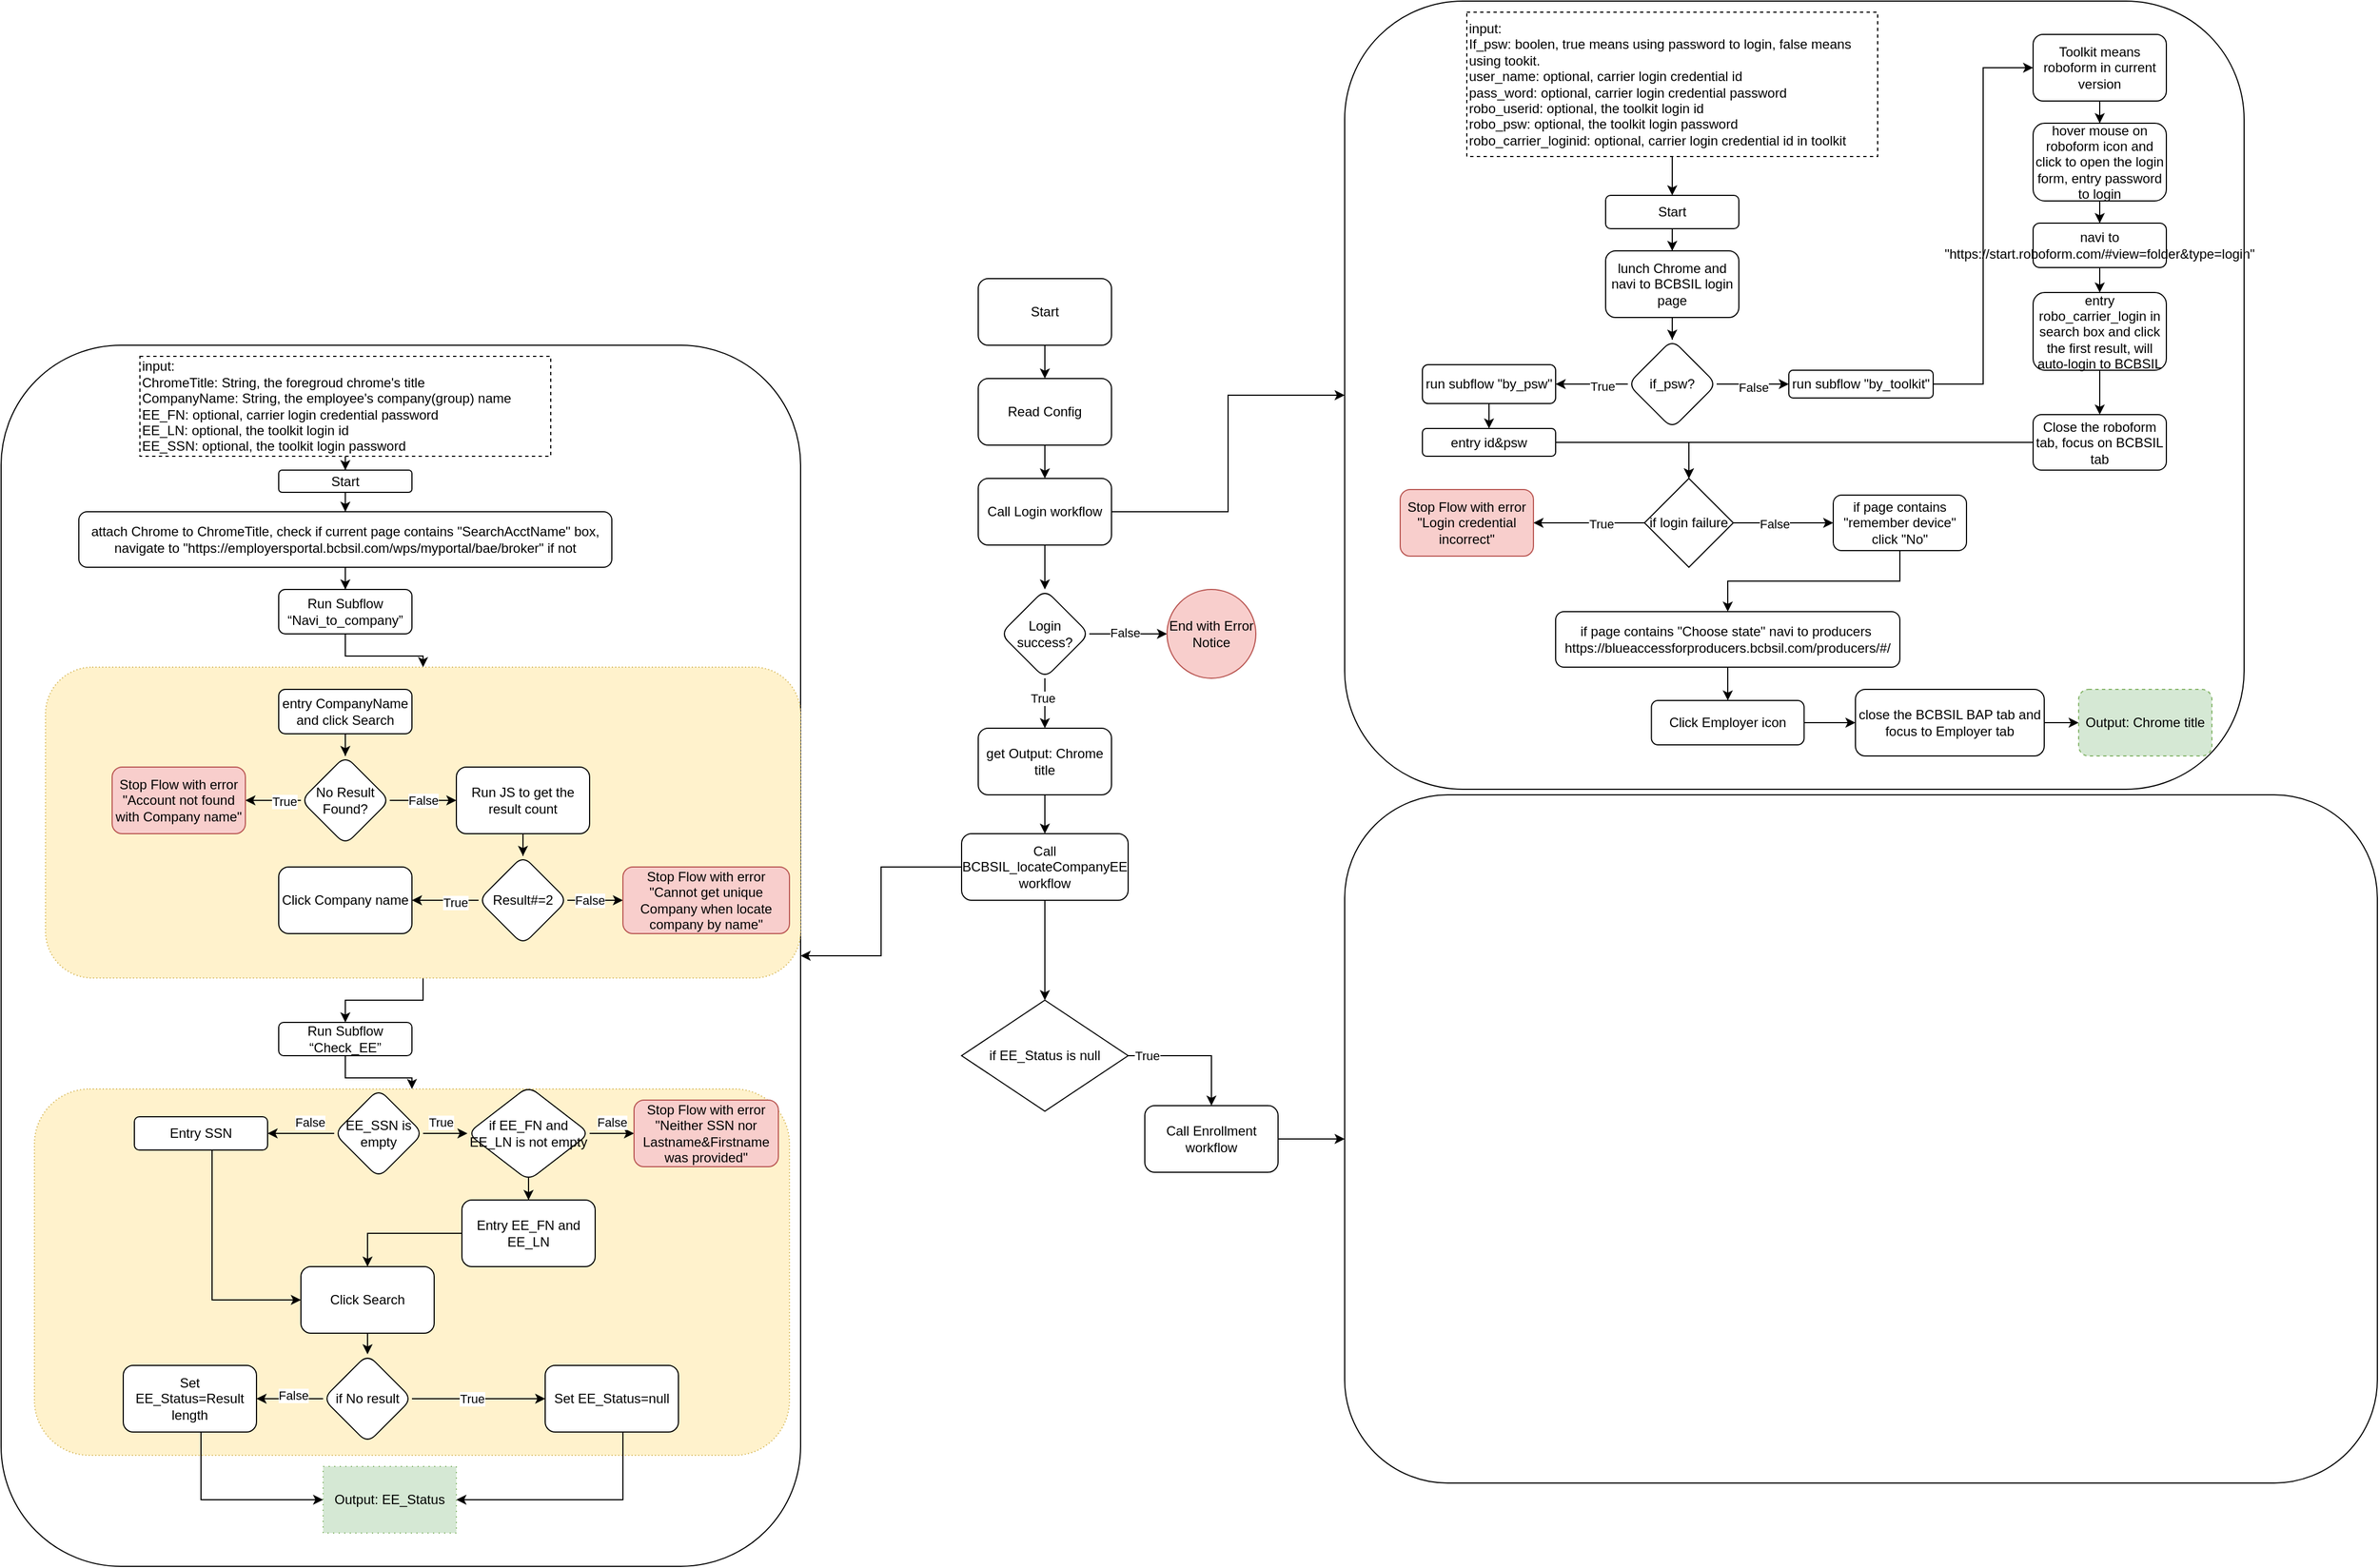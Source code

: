 <mxfile version="24.0.7" type="github">
  <diagram id="C5RBs43oDa-KdzZeNtuy" name="Page-1">
    <mxGraphModel dx="2620" dy="2152" grid="1" gridSize="10" guides="1" tooltips="1" connect="1" arrows="1" fold="1" page="1" pageScale="1" pageWidth="827" pageHeight="1169" math="0" shadow="0">
      <root>
        <mxCell id="WIyWlLk6GJQsqaUBKTNV-0" />
        <mxCell id="WIyWlLk6GJQsqaUBKTNV-1" parent="WIyWlLk6GJQsqaUBKTNV-0" />
        <mxCell id="8wKtFjNhrw_xLDvILcBQ-73" value="" style="whiteSpace=wrap;html=1;rounded=1;" vertex="1" parent="WIyWlLk6GJQsqaUBKTNV-1">
          <mxGeometry x="-690" y="180" width="720" height="1100" as="geometry" />
        </mxCell>
        <mxCell id="8wKtFjNhrw_xLDvILcBQ-110" style="edgeStyle=orthogonalEdgeStyle;rounded=0;orthogonalLoop=1;jettySize=auto;html=1;entryX=0.5;entryY=0;entryDx=0;entryDy=0;" edge="1" parent="WIyWlLk6GJQsqaUBKTNV-1" source="8wKtFjNhrw_xLDvILcBQ-106" target="8wKtFjNhrw_xLDvILcBQ-109">
          <mxGeometry relative="1" as="geometry" />
        </mxCell>
        <mxCell id="8wKtFjNhrw_xLDvILcBQ-106" value="&lt;p style=&quot;line-height: 100%;&quot;&gt;&lt;br&gt;&lt;/p&gt;" style="rounded=1;whiteSpace=wrap;html=1;dashed=1;dashPattern=1 2;fillColor=#fff2cc;strokeColor=#d6b656;align=left;" vertex="1" parent="WIyWlLk6GJQsqaUBKTNV-1">
          <mxGeometry x="-650" y="470" width="680" height="280" as="geometry" />
        </mxCell>
        <mxCell id="8wKtFjNhrw_xLDvILcBQ-13" value="" style="rounded=1;" vertex="1" parent="WIyWlLk6GJQsqaUBKTNV-1">
          <mxGeometry x="520" y="-130" width="810" height="710" as="geometry" />
        </mxCell>
        <mxCell id="8wKtFjNhrw_xLDvILcBQ-2" value="" style="edgeStyle=orthogonalEdgeStyle;rounded=0;orthogonalLoop=1;jettySize=auto;html=1;" edge="1" parent="WIyWlLk6GJQsqaUBKTNV-1" source="8wKtFjNhrw_xLDvILcBQ-0" target="8wKtFjNhrw_xLDvILcBQ-1">
          <mxGeometry relative="1" as="geometry" />
        </mxCell>
        <mxCell id="8wKtFjNhrw_xLDvILcBQ-0" value="Start" style="rounded=1;whiteSpace=wrap;html=1;" vertex="1" parent="WIyWlLk6GJQsqaUBKTNV-1">
          <mxGeometry x="190" y="120" width="120" height="60" as="geometry" />
        </mxCell>
        <mxCell id="8wKtFjNhrw_xLDvILcBQ-4" value="" style="edgeStyle=orthogonalEdgeStyle;rounded=0;orthogonalLoop=1;jettySize=auto;html=1;" edge="1" parent="WIyWlLk6GJQsqaUBKTNV-1" source="8wKtFjNhrw_xLDvILcBQ-1" target="8wKtFjNhrw_xLDvILcBQ-3">
          <mxGeometry relative="1" as="geometry" />
        </mxCell>
        <mxCell id="8wKtFjNhrw_xLDvILcBQ-1" value="Read Config" style="whiteSpace=wrap;html=1;rounded=1;" vertex="1" parent="WIyWlLk6GJQsqaUBKTNV-1">
          <mxGeometry x="190" y="210" width="120" height="60" as="geometry" />
        </mxCell>
        <mxCell id="8wKtFjNhrw_xLDvILcBQ-6" value="" style="edgeStyle=orthogonalEdgeStyle;rounded=0;orthogonalLoop=1;jettySize=auto;html=1;" edge="1" parent="WIyWlLk6GJQsqaUBKTNV-1" source="8wKtFjNhrw_xLDvILcBQ-3" target="8wKtFjNhrw_xLDvILcBQ-5">
          <mxGeometry relative="1" as="geometry" />
        </mxCell>
        <mxCell id="8wKtFjNhrw_xLDvILcBQ-14" value="" style="edgeStyle=orthogonalEdgeStyle;rounded=0;orthogonalLoop=1;jettySize=auto;html=1;" edge="1" parent="WIyWlLk6GJQsqaUBKTNV-1" source="8wKtFjNhrw_xLDvILcBQ-3" target="8wKtFjNhrw_xLDvILcBQ-13">
          <mxGeometry relative="1" as="geometry" />
        </mxCell>
        <mxCell id="8wKtFjNhrw_xLDvILcBQ-3" value="Call Login workflow" style="whiteSpace=wrap;html=1;rounded=1;" vertex="1" parent="WIyWlLk6GJQsqaUBKTNV-1">
          <mxGeometry x="190" y="300" width="120" height="60" as="geometry" />
        </mxCell>
        <mxCell id="8wKtFjNhrw_xLDvILcBQ-8" value="" style="edgeStyle=orthogonalEdgeStyle;rounded=0;orthogonalLoop=1;jettySize=auto;html=1;" edge="1" parent="WIyWlLk6GJQsqaUBKTNV-1" source="8wKtFjNhrw_xLDvILcBQ-5" target="8wKtFjNhrw_xLDvILcBQ-7">
          <mxGeometry relative="1" as="geometry" />
        </mxCell>
        <mxCell id="8wKtFjNhrw_xLDvILcBQ-9" value="False" style="edgeLabel;html=1;align=center;verticalAlign=middle;resizable=0;points=[];" vertex="1" connectable="0" parent="8wKtFjNhrw_xLDvILcBQ-8">
          <mxGeometry x="-0.1" y="1" relative="1" as="geometry">
            <mxPoint as="offset" />
          </mxGeometry>
        </mxCell>
        <mxCell id="8wKtFjNhrw_xLDvILcBQ-11" value="" style="edgeStyle=orthogonalEdgeStyle;rounded=0;orthogonalLoop=1;jettySize=auto;html=1;" edge="1" parent="WIyWlLk6GJQsqaUBKTNV-1" source="8wKtFjNhrw_xLDvILcBQ-5" target="8wKtFjNhrw_xLDvILcBQ-153">
          <mxGeometry relative="1" as="geometry">
            <mxPoint x="270" y="580" as="targetPoint" />
          </mxGeometry>
        </mxCell>
        <mxCell id="8wKtFjNhrw_xLDvILcBQ-12" value="True" style="edgeLabel;html=1;align=center;verticalAlign=middle;resizable=0;points=[];" vertex="1" connectable="0" parent="8wKtFjNhrw_xLDvILcBQ-11">
          <mxGeometry x="-0.2" y="-2" relative="1" as="geometry">
            <mxPoint as="offset" />
          </mxGeometry>
        </mxCell>
        <mxCell id="8wKtFjNhrw_xLDvILcBQ-5" value="Login success?" style="rhombus;whiteSpace=wrap;html=1;rounded=1;" vertex="1" parent="WIyWlLk6GJQsqaUBKTNV-1">
          <mxGeometry x="210" y="400" width="80" height="80" as="geometry" />
        </mxCell>
        <mxCell id="8wKtFjNhrw_xLDvILcBQ-7" value="End with Error Notice" style="ellipse;whiteSpace=wrap;html=1;rounded=1;fillColor=#f8cecc;strokeColor=#b85450;" vertex="1" parent="WIyWlLk6GJQsqaUBKTNV-1">
          <mxGeometry x="360" y="400" width="80" height="80" as="geometry" />
        </mxCell>
        <mxCell id="8wKtFjNhrw_xLDvILcBQ-74" value="" style="edgeStyle=orthogonalEdgeStyle;rounded=0;orthogonalLoop=1;jettySize=auto;html=1;" edge="1" parent="WIyWlLk6GJQsqaUBKTNV-1" source="8wKtFjNhrw_xLDvILcBQ-10" target="8wKtFjNhrw_xLDvILcBQ-73">
          <mxGeometry relative="1" as="geometry" />
        </mxCell>
        <mxCell id="8wKtFjNhrw_xLDvILcBQ-76" value="" style="edgeStyle=orthogonalEdgeStyle;rounded=0;orthogonalLoop=1;jettySize=auto;html=1;" edge="1" parent="WIyWlLk6GJQsqaUBKTNV-1" source="8wKtFjNhrw_xLDvILcBQ-10" target="8wKtFjNhrw_xLDvILcBQ-155">
          <mxGeometry relative="1" as="geometry">
            <mxPoint x="250" y="810" as="targetPoint" />
          </mxGeometry>
        </mxCell>
        <mxCell id="8wKtFjNhrw_xLDvILcBQ-10" value="Call BCBSIL_locateCompanyEE&lt;div&gt;workflow&lt;/div&gt;" style="whiteSpace=wrap;html=1;rounded=1;" vertex="1" parent="WIyWlLk6GJQsqaUBKTNV-1">
          <mxGeometry x="175" y="620" width="150" height="60" as="geometry" />
        </mxCell>
        <mxCell id="8wKtFjNhrw_xLDvILcBQ-25" style="edgeStyle=orthogonalEdgeStyle;rounded=0;orthogonalLoop=1;jettySize=auto;html=1;" edge="1" parent="WIyWlLk6GJQsqaUBKTNV-1" source="8wKtFjNhrw_xLDvILcBQ-16" target="8wKtFjNhrw_xLDvILcBQ-21">
          <mxGeometry relative="1" as="geometry" />
        </mxCell>
        <mxCell id="8wKtFjNhrw_xLDvILcBQ-16" value="input:&amp;nbsp;&lt;div&gt;If_psw: boolen, true means using password to login, false means using tookit.&lt;/div&gt;&lt;div&gt;user_name: optional, carrier login credential id&lt;/div&gt;&lt;div&gt;pass_word:&amp;nbsp;&lt;span style=&quot;background-color: initial;&quot;&gt;optional, carrier login credential password&lt;/span&gt;&lt;/div&gt;&lt;div&gt;&lt;span style=&quot;background-color: initial;&quot;&gt;robo_userid:&amp;nbsp;&lt;/span&gt;&lt;span style=&quot;background-color: initial;&quot;&gt;optional, the toolkit login id&lt;/span&gt;&lt;/div&gt;&lt;div&gt;&lt;span style=&quot;background-color: initial;&quot;&gt;robo_psw:&amp;nbsp;&lt;/span&gt;&lt;span style=&quot;background-color: initial;&quot;&gt;optional,&amp;nbsp;&lt;/span&gt;&lt;span style=&quot;background-color: initial;&quot;&gt;the toolkit login&amp;nbsp;&lt;/span&gt;&lt;span style=&quot;background-color: initial;&quot;&gt;password&lt;/span&gt;&lt;/div&gt;&lt;div&gt;robo_carrier_loginid:&amp;nbsp;&lt;span style=&quot;background-color: initial;&quot;&gt;optional, carrier login credential id in toolkit&lt;/span&gt;&lt;/div&gt;" style="rounded=0;whiteSpace=wrap;html=1;align=left;dashed=1;" vertex="1" parent="WIyWlLk6GJQsqaUBKTNV-1">
          <mxGeometry x="630" y="-120" width="370" height="130" as="geometry" />
        </mxCell>
        <mxCell id="8wKtFjNhrw_xLDvILcBQ-24" value="" style="edgeStyle=orthogonalEdgeStyle;rounded=0;orthogonalLoop=1;jettySize=auto;html=1;" edge="1" parent="WIyWlLk6GJQsqaUBKTNV-1" source="8wKtFjNhrw_xLDvILcBQ-21" target="8wKtFjNhrw_xLDvILcBQ-23">
          <mxGeometry relative="1" as="geometry" />
        </mxCell>
        <mxCell id="8wKtFjNhrw_xLDvILcBQ-21" value="Start" style="rounded=1;whiteSpace=wrap;html=1;" vertex="1" parent="WIyWlLk6GJQsqaUBKTNV-1">
          <mxGeometry x="755" y="45" width="120" height="30" as="geometry" />
        </mxCell>
        <mxCell id="8wKtFjNhrw_xLDvILcBQ-29" value="" style="edgeStyle=orthogonalEdgeStyle;rounded=0;orthogonalLoop=1;jettySize=auto;html=1;" edge="1" parent="WIyWlLk6GJQsqaUBKTNV-1" source="8wKtFjNhrw_xLDvILcBQ-23" target="8wKtFjNhrw_xLDvILcBQ-28">
          <mxGeometry relative="1" as="geometry" />
        </mxCell>
        <mxCell id="8wKtFjNhrw_xLDvILcBQ-23" value="lunch Chrome and navi to BCBSIL login page" style="whiteSpace=wrap;html=1;rounded=1;" vertex="1" parent="WIyWlLk6GJQsqaUBKTNV-1">
          <mxGeometry x="755" y="95" width="120" height="60" as="geometry" />
        </mxCell>
        <mxCell id="8wKtFjNhrw_xLDvILcBQ-31" value="" style="edgeStyle=orthogonalEdgeStyle;rounded=0;orthogonalLoop=1;jettySize=auto;html=1;" edge="1" parent="WIyWlLk6GJQsqaUBKTNV-1" source="8wKtFjNhrw_xLDvILcBQ-28" target="8wKtFjNhrw_xLDvILcBQ-30">
          <mxGeometry relative="1" as="geometry" />
        </mxCell>
        <mxCell id="8wKtFjNhrw_xLDvILcBQ-38" value="False" style="edgeLabel;html=1;align=center;verticalAlign=middle;resizable=0;points=[];" vertex="1" connectable="0" parent="8wKtFjNhrw_xLDvILcBQ-31">
          <mxGeometry x="0.015" y="-3" relative="1" as="geometry">
            <mxPoint as="offset" />
          </mxGeometry>
        </mxCell>
        <mxCell id="8wKtFjNhrw_xLDvILcBQ-33" value="" style="edgeStyle=orthogonalEdgeStyle;rounded=0;orthogonalLoop=1;jettySize=auto;html=1;" edge="1" parent="WIyWlLk6GJQsqaUBKTNV-1" source="8wKtFjNhrw_xLDvILcBQ-28" target="8wKtFjNhrw_xLDvILcBQ-32">
          <mxGeometry relative="1" as="geometry" />
        </mxCell>
        <mxCell id="8wKtFjNhrw_xLDvILcBQ-37" value="True" style="edgeLabel;html=1;align=center;verticalAlign=middle;resizable=0;points=[];" vertex="1" connectable="0" parent="8wKtFjNhrw_xLDvILcBQ-33">
          <mxGeometry x="-0.292" y="2" relative="1" as="geometry">
            <mxPoint as="offset" />
          </mxGeometry>
        </mxCell>
        <mxCell id="8wKtFjNhrw_xLDvILcBQ-28" value="if_psw?" style="rhombus;whiteSpace=wrap;html=1;rounded=1;" vertex="1" parent="WIyWlLk6GJQsqaUBKTNV-1">
          <mxGeometry x="775" y="175" width="80" height="80" as="geometry" />
        </mxCell>
        <mxCell id="8wKtFjNhrw_xLDvILcBQ-48" value="" style="edgeStyle=orthogonalEdgeStyle;rounded=0;orthogonalLoop=1;jettySize=auto;html=1;entryX=0;entryY=0.5;entryDx=0;entryDy=0;" edge="1" parent="WIyWlLk6GJQsqaUBKTNV-1" source="8wKtFjNhrw_xLDvILcBQ-30" target="8wKtFjNhrw_xLDvILcBQ-47">
          <mxGeometry relative="1" as="geometry" />
        </mxCell>
        <mxCell id="8wKtFjNhrw_xLDvILcBQ-30" value="run subflow &quot;by_toolkit&quot;" style="rounded=1;whiteSpace=wrap;html=1;" vertex="1" parent="WIyWlLk6GJQsqaUBKTNV-1">
          <mxGeometry x="920" y="202.5" width="130" height="25" as="geometry" />
        </mxCell>
        <mxCell id="8wKtFjNhrw_xLDvILcBQ-40" value="" style="edgeStyle=orthogonalEdgeStyle;rounded=0;orthogonalLoop=1;jettySize=auto;html=1;" edge="1" parent="WIyWlLk6GJQsqaUBKTNV-1" source="8wKtFjNhrw_xLDvILcBQ-32" target="8wKtFjNhrw_xLDvILcBQ-39">
          <mxGeometry relative="1" as="geometry" />
        </mxCell>
        <mxCell id="8wKtFjNhrw_xLDvILcBQ-32" value="run subflow &quot;by_psw&quot;" style="rounded=1;whiteSpace=wrap;html=1;" vertex="1" parent="WIyWlLk6GJQsqaUBKTNV-1">
          <mxGeometry x="590" y="197.5" width="120" height="35" as="geometry" />
        </mxCell>
        <mxCell id="8wKtFjNhrw_xLDvILcBQ-42" value="" style="edgeStyle=orthogonalEdgeStyle;rounded=0;orthogonalLoop=1;jettySize=auto;html=1;entryX=0.5;entryY=0;entryDx=0;entryDy=0;" edge="1" parent="WIyWlLk6GJQsqaUBKTNV-1" source="8wKtFjNhrw_xLDvILcBQ-39" target="8wKtFjNhrw_xLDvILcBQ-147">
          <mxGeometry relative="1" as="geometry" />
        </mxCell>
        <mxCell id="8wKtFjNhrw_xLDvILcBQ-39" value="entry id&amp;amp;psw" style="whiteSpace=wrap;html=1;rounded=1;" vertex="1" parent="WIyWlLk6GJQsqaUBKTNV-1">
          <mxGeometry x="590" y="255" width="120" height="25" as="geometry" />
        </mxCell>
        <mxCell id="8wKtFjNhrw_xLDvILcBQ-44" value="" style="edgeStyle=orthogonalEdgeStyle;rounded=0;orthogonalLoop=1;jettySize=auto;html=1;" edge="1" parent="WIyWlLk6GJQsqaUBKTNV-1" source="8wKtFjNhrw_xLDvILcBQ-41" target="8wKtFjNhrw_xLDvILcBQ-43">
          <mxGeometry relative="1" as="geometry" />
        </mxCell>
        <mxCell id="8wKtFjNhrw_xLDvILcBQ-41" value="if page contains &quot;remember device&quot; click &quot;No&quot;" style="whiteSpace=wrap;html=1;rounded=1;" vertex="1" parent="WIyWlLk6GJQsqaUBKTNV-1">
          <mxGeometry x="960" y="315" width="120" height="50" as="geometry" />
        </mxCell>
        <mxCell id="8wKtFjNhrw_xLDvILcBQ-46" value="" style="edgeStyle=orthogonalEdgeStyle;rounded=0;orthogonalLoop=1;jettySize=auto;html=1;" edge="1" parent="WIyWlLk6GJQsqaUBKTNV-1" source="8wKtFjNhrw_xLDvILcBQ-43" target="8wKtFjNhrw_xLDvILcBQ-45">
          <mxGeometry relative="1" as="geometry" />
        </mxCell>
        <mxCell id="8wKtFjNhrw_xLDvILcBQ-43" value="if page contains &quot;Choose state&quot; navi to producers&amp;nbsp;&lt;div&gt;https://blueaccessforproducers.bcbsil.com/producers/#/&lt;br&gt;&lt;/div&gt;" style="whiteSpace=wrap;html=1;rounded=1;" vertex="1" parent="WIyWlLk6GJQsqaUBKTNV-1">
          <mxGeometry x="710" y="420" width="310" height="50" as="geometry" />
        </mxCell>
        <mxCell id="8wKtFjNhrw_xLDvILcBQ-66" value="" style="edgeStyle=orthogonalEdgeStyle;rounded=0;orthogonalLoop=1;jettySize=auto;html=1;" edge="1" parent="WIyWlLk6GJQsqaUBKTNV-1" source="8wKtFjNhrw_xLDvILcBQ-45" target="8wKtFjNhrw_xLDvILcBQ-65">
          <mxGeometry relative="1" as="geometry" />
        </mxCell>
        <mxCell id="8wKtFjNhrw_xLDvILcBQ-45" value="Click Employer icon" style="whiteSpace=wrap;html=1;rounded=1;" vertex="1" parent="WIyWlLk6GJQsqaUBKTNV-1">
          <mxGeometry x="796.25" y="500" width="137.5" height="40" as="geometry" />
        </mxCell>
        <mxCell id="8wKtFjNhrw_xLDvILcBQ-50" value="" style="edgeStyle=orthogonalEdgeStyle;rounded=0;orthogonalLoop=1;jettySize=auto;html=1;" edge="1" parent="WIyWlLk6GJQsqaUBKTNV-1" source="8wKtFjNhrw_xLDvILcBQ-47" target="8wKtFjNhrw_xLDvILcBQ-49">
          <mxGeometry relative="1" as="geometry" />
        </mxCell>
        <mxCell id="8wKtFjNhrw_xLDvILcBQ-47" value="Toolkit means roboform in current version" style="whiteSpace=wrap;html=1;rounded=1;" vertex="1" parent="WIyWlLk6GJQsqaUBKTNV-1">
          <mxGeometry x="1140" y="-100" width="120" height="60" as="geometry" />
        </mxCell>
        <mxCell id="8wKtFjNhrw_xLDvILcBQ-52" value="" style="edgeStyle=orthogonalEdgeStyle;rounded=0;orthogonalLoop=1;jettySize=auto;html=1;" edge="1" parent="WIyWlLk6GJQsqaUBKTNV-1" source="8wKtFjNhrw_xLDvILcBQ-49" target="8wKtFjNhrw_xLDvILcBQ-51">
          <mxGeometry relative="1" as="geometry" />
        </mxCell>
        <mxCell id="8wKtFjNhrw_xLDvILcBQ-49" value="hover mouse on roboform icon and click to open the login form, entry password to login" style="whiteSpace=wrap;html=1;rounded=1;" vertex="1" parent="WIyWlLk6GJQsqaUBKTNV-1">
          <mxGeometry x="1140" y="-20" width="120" height="70" as="geometry" />
        </mxCell>
        <mxCell id="8wKtFjNhrw_xLDvILcBQ-54" value="" style="edgeStyle=orthogonalEdgeStyle;rounded=0;orthogonalLoop=1;jettySize=auto;html=1;" edge="1" parent="WIyWlLk6GJQsqaUBKTNV-1" source="8wKtFjNhrw_xLDvILcBQ-51" target="8wKtFjNhrw_xLDvILcBQ-53">
          <mxGeometry relative="1" as="geometry" />
        </mxCell>
        <mxCell id="8wKtFjNhrw_xLDvILcBQ-51" value="navi to &quot;https://start.roboform.com/#view=folder&amp;amp;type=login&quot;" style="html=1;rounded=1;whiteSpace=wrap;" vertex="1" parent="WIyWlLk6GJQsqaUBKTNV-1">
          <mxGeometry x="1140" y="70" width="120" height="40" as="geometry" />
        </mxCell>
        <mxCell id="8wKtFjNhrw_xLDvILcBQ-63" value="" style="edgeStyle=orthogonalEdgeStyle;rounded=0;orthogonalLoop=1;jettySize=auto;html=1;" edge="1" parent="WIyWlLk6GJQsqaUBKTNV-1" source="8wKtFjNhrw_xLDvILcBQ-53" target="8wKtFjNhrw_xLDvILcBQ-62">
          <mxGeometry relative="1" as="geometry" />
        </mxCell>
        <mxCell id="8wKtFjNhrw_xLDvILcBQ-53" value="entry robo_carrier_login in search box and click the first result, will auto-login to BCBSIL" style="whiteSpace=wrap;html=1;rounded=1;" vertex="1" parent="WIyWlLk6GJQsqaUBKTNV-1">
          <mxGeometry x="1140" y="132.5" width="120" height="70" as="geometry" />
        </mxCell>
        <mxCell id="8wKtFjNhrw_xLDvILcBQ-60" style="edgeStyle=orthogonalEdgeStyle;rounded=0;orthogonalLoop=1;jettySize=auto;html=1;exitX=0.5;exitY=1;exitDx=0;exitDy=0;" edge="1" parent="WIyWlLk6GJQsqaUBKTNV-1">
          <mxGeometry relative="1" as="geometry">
            <mxPoint x="1200" y="420" as="sourcePoint" />
            <mxPoint x="1200" y="420" as="targetPoint" />
          </mxGeometry>
        </mxCell>
        <mxCell id="8wKtFjNhrw_xLDvILcBQ-64" style="edgeStyle=orthogonalEdgeStyle;rounded=0;orthogonalLoop=1;jettySize=auto;html=1;" edge="1" parent="WIyWlLk6GJQsqaUBKTNV-1" source="8wKtFjNhrw_xLDvILcBQ-62" target="8wKtFjNhrw_xLDvILcBQ-147">
          <mxGeometry relative="1" as="geometry">
            <mxPoint x="865" y="340" as="targetPoint" />
          </mxGeometry>
        </mxCell>
        <mxCell id="8wKtFjNhrw_xLDvILcBQ-62" value="Close the roboform tab, focus on BCBSIL tab" style="whiteSpace=wrap;html=1;rounded=1;" vertex="1" parent="WIyWlLk6GJQsqaUBKTNV-1">
          <mxGeometry x="1140" y="242.5" width="120" height="50" as="geometry" />
        </mxCell>
        <mxCell id="8wKtFjNhrw_xLDvILcBQ-70" value="" style="edgeStyle=orthogonalEdgeStyle;rounded=0;orthogonalLoop=1;jettySize=auto;html=1;" edge="1" parent="WIyWlLk6GJQsqaUBKTNV-1" source="8wKtFjNhrw_xLDvILcBQ-65" target="8wKtFjNhrw_xLDvILcBQ-69">
          <mxGeometry relative="1" as="geometry" />
        </mxCell>
        <mxCell id="8wKtFjNhrw_xLDvILcBQ-65" value="close the BCBSIL BAP tab and focus to Employer tab" style="whiteSpace=wrap;html=1;rounded=1;" vertex="1" parent="WIyWlLk6GJQsqaUBKTNV-1">
          <mxGeometry x="980" y="490" width="170" height="60" as="geometry" />
        </mxCell>
        <mxCell id="8wKtFjNhrw_xLDvILcBQ-69" value="Output: Chrome title" style="whiteSpace=wrap;html=1;rounded=1;dashed=1;fillColor=#d5e8d4;strokeColor=#82b366;" vertex="1" parent="WIyWlLk6GJQsqaUBKTNV-1">
          <mxGeometry x="1181" y="490" width="120" height="60" as="geometry" />
        </mxCell>
        <mxCell id="8wKtFjNhrw_xLDvILcBQ-78" value="" style="edgeStyle=orthogonalEdgeStyle;rounded=0;orthogonalLoop=1;jettySize=auto;html=1;" edge="1" parent="WIyWlLk6GJQsqaUBKTNV-1" source="8wKtFjNhrw_xLDvILcBQ-75" target="8wKtFjNhrw_xLDvILcBQ-77">
          <mxGeometry relative="1" as="geometry" />
        </mxCell>
        <mxCell id="8wKtFjNhrw_xLDvILcBQ-75" value="Call Enrollment workflow" style="whiteSpace=wrap;html=1;rounded=1;" vertex="1" parent="WIyWlLk6GJQsqaUBKTNV-1">
          <mxGeometry x="340" y="865" width="120" height="60" as="geometry" />
        </mxCell>
        <mxCell id="8wKtFjNhrw_xLDvILcBQ-77" value="" style="whiteSpace=wrap;html=1;rounded=1;" vertex="1" parent="WIyWlLk6GJQsqaUBKTNV-1">
          <mxGeometry x="520" y="585" width="930" height="620" as="geometry" />
        </mxCell>
        <mxCell id="8wKtFjNhrw_xLDvILcBQ-81" value="" style="edgeStyle=orthogonalEdgeStyle;rounded=0;orthogonalLoop=1;jettySize=auto;html=1;" edge="1" parent="WIyWlLk6GJQsqaUBKTNV-1" source="8wKtFjNhrw_xLDvILcBQ-79" target="8wKtFjNhrw_xLDvILcBQ-80">
          <mxGeometry relative="1" as="geometry" />
        </mxCell>
        <mxCell id="8wKtFjNhrw_xLDvILcBQ-79" value="input:&amp;nbsp;&lt;div&gt;ChromeTitle: String, the foregroud chrome&#39;s title&lt;/div&gt;&lt;div&gt;CompanyName: String, the employee&#39;s company(group) name&lt;/div&gt;&lt;div&gt;EE_FN: optional&lt;span style=&quot;background-color: initial;&quot;&gt;, carrier login credential password&lt;/span&gt;&lt;/div&gt;&lt;div&gt;&lt;span style=&quot;background-color: initial;&quot;&gt;EE_LN:&amp;nbsp;&lt;/span&gt;optional&lt;span style=&quot;background-color: initial;&quot;&gt;, the toolkit login id&lt;/span&gt;&lt;/div&gt;&lt;div&gt;&lt;span style=&quot;background-color: initial;&quot;&gt;EE_SSN:&amp;nbsp;&lt;/span&gt;optional&lt;span style=&quot;background-color: initial;&quot;&gt;,&amp;nbsp;&lt;/span&gt;&lt;span style=&quot;background-color: initial;&quot;&gt;the toolkit login&amp;nbsp;&lt;/span&gt;&lt;span style=&quot;background-color: initial;&quot;&gt;password&lt;/span&gt;&lt;/div&gt;" style="rounded=0;whiteSpace=wrap;html=1;align=left;dashed=1;" vertex="1" parent="WIyWlLk6GJQsqaUBKTNV-1">
          <mxGeometry x="-565" y="190" width="370" height="90" as="geometry" />
        </mxCell>
        <mxCell id="8wKtFjNhrw_xLDvILcBQ-83" value="" style="edgeStyle=orthogonalEdgeStyle;rounded=0;orthogonalLoop=1;jettySize=auto;html=1;" edge="1" parent="WIyWlLk6GJQsqaUBKTNV-1" source="8wKtFjNhrw_xLDvILcBQ-80" target="8wKtFjNhrw_xLDvILcBQ-82">
          <mxGeometry relative="1" as="geometry" />
        </mxCell>
        <mxCell id="8wKtFjNhrw_xLDvILcBQ-80" value="Start" style="rounded=1;whiteSpace=wrap;html=1;" vertex="1" parent="WIyWlLk6GJQsqaUBKTNV-1">
          <mxGeometry x="-440" y="292.5" width="120" height="20" as="geometry" />
        </mxCell>
        <mxCell id="8wKtFjNhrw_xLDvILcBQ-85" value="" style="edgeStyle=orthogonalEdgeStyle;rounded=0;orthogonalLoop=1;jettySize=auto;html=1;" edge="1" parent="WIyWlLk6GJQsqaUBKTNV-1" source="8wKtFjNhrw_xLDvILcBQ-82" target="8wKtFjNhrw_xLDvILcBQ-84">
          <mxGeometry relative="1" as="geometry" />
        </mxCell>
        <mxCell id="8wKtFjNhrw_xLDvILcBQ-82" value="attach Chrome to ChromeTitle, check if current page contains &quot;SearchAcctName&quot; box, navigate to &quot;https://employersportal.bcbsil.com/wps/myportal/bae/broker&quot; if not" style="whiteSpace=wrap;html=1;rounded=1;" vertex="1" parent="WIyWlLk6GJQsqaUBKTNV-1">
          <mxGeometry x="-620" y="330" width="480" height="50" as="geometry" />
        </mxCell>
        <mxCell id="8wKtFjNhrw_xLDvILcBQ-108" style="edgeStyle=orthogonalEdgeStyle;rounded=0;orthogonalLoop=1;jettySize=auto;html=1;" edge="1" parent="WIyWlLk6GJQsqaUBKTNV-1" source="8wKtFjNhrw_xLDvILcBQ-84" target="8wKtFjNhrw_xLDvILcBQ-106">
          <mxGeometry relative="1" as="geometry" />
        </mxCell>
        <mxCell id="8wKtFjNhrw_xLDvILcBQ-84" value="Run Subflow “Navi_to_company”" style="whiteSpace=wrap;html=1;rounded=1;" vertex="1" parent="WIyWlLk6GJQsqaUBKTNV-1">
          <mxGeometry x="-440" y="400" width="120" height="40" as="geometry" />
        </mxCell>
        <mxCell id="8wKtFjNhrw_xLDvILcBQ-92" value="" style="edgeStyle=orthogonalEdgeStyle;rounded=0;orthogonalLoop=1;jettySize=auto;html=1;" edge="1" parent="WIyWlLk6GJQsqaUBKTNV-1" source="8wKtFjNhrw_xLDvILcBQ-89" target="8wKtFjNhrw_xLDvILcBQ-91">
          <mxGeometry relative="1" as="geometry" />
        </mxCell>
        <mxCell id="8wKtFjNhrw_xLDvILcBQ-89" value="entry&amp;nbsp;&lt;span style=&quot;text-align: left;&quot;&gt;CompanyName and click Search&lt;/span&gt;" style="rounded=1;whiteSpace=wrap;html=1;" vertex="1" parent="WIyWlLk6GJQsqaUBKTNV-1">
          <mxGeometry x="-440" y="490" width="120" height="40" as="geometry" />
        </mxCell>
        <mxCell id="8wKtFjNhrw_xLDvILcBQ-94" value="" style="edgeStyle=orthogonalEdgeStyle;rounded=0;orthogonalLoop=1;jettySize=auto;html=1;" edge="1" parent="WIyWlLk6GJQsqaUBKTNV-1" source="8wKtFjNhrw_xLDvILcBQ-91" target="8wKtFjNhrw_xLDvILcBQ-93">
          <mxGeometry relative="1" as="geometry" />
        </mxCell>
        <mxCell id="8wKtFjNhrw_xLDvILcBQ-97" value="True" style="edgeLabel;html=1;align=center;verticalAlign=middle;resizable=0;points=[];" vertex="1" connectable="0" parent="8wKtFjNhrw_xLDvILcBQ-94">
          <mxGeometry x="-0.401" y="1" relative="1" as="geometry">
            <mxPoint as="offset" />
          </mxGeometry>
        </mxCell>
        <mxCell id="8wKtFjNhrw_xLDvILcBQ-96" value="False" style="edgeStyle=orthogonalEdgeStyle;rounded=0;orthogonalLoop=1;jettySize=auto;html=1;" edge="1" parent="WIyWlLk6GJQsqaUBKTNV-1" source="8wKtFjNhrw_xLDvILcBQ-91" target="8wKtFjNhrw_xLDvILcBQ-95">
          <mxGeometry relative="1" as="geometry" />
        </mxCell>
        <mxCell id="8wKtFjNhrw_xLDvILcBQ-91" value="No Result Found?" style="rhombus;whiteSpace=wrap;html=1;rounded=1;" vertex="1" parent="WIyWlLk6GJQsqaUBKTNV-1">
          <mxGeometry x="-420" y="550" width="80" height="80" as="geometry" />
        </mxCell>
        <mxCell id="8wKtFjNhrw_xLDvILcBQ-93" value="Stop Flow with error &quot;Account not found with Company name&quot;" style="whiteSpace=wrap;html=1;rounded=1;fillColor=#f8cecc;strokeColor=#b85450;" vertex="1" parent="WIyWlLk6GJQsqaUBKTNV-1">
          <mxGeometry x="-590" y="560" width="120" height="60" as="geometry" />
        </mxCell>
        <mxCell id="8wKtFjNhrw_xLDvILcBQ-99" value="" style="edgeStyle=orthogonalEdgeStyle;rounded=0;orthogonalLoop=1;jettySize=auto;html=1;" edge="1" parent="WIyWlLk6GJQsqaUBKTNV-1" source="8wKtFjNhrw_xLDvILcBQ-95" target="8wKtFjNhrw_xLDvILcBQ-98">
          <mxGeometry relative="1" as="geometry" />
        </mxCell>
        <mxCell id="8wKtFjNhrw_xLDvILcBQ-95" value="Run JS to get the result count" style="whiteSpace=wrap;html=1;rounded=1;" vertex="1" parent="WIyWlLk6GJQsqaUBKTNV-1">
          <mxGeometry x="-280" y="560" width="120" height="60" as="geometry" />
        </mxCell>
        <mxCell id="8wKtFjNhrw_xLDvILcBQ-101" value="" style="edgeStyle=orthogonalEdgeStyle;rounded=0;orthogonalLoop=1;jettySize=auto;html=1;" edge="1" parent="WIyWlLk6GJQsqaUBKTNV-1" source="8wKtFjNhrw_xLDvILcBQ-98" target="8wKtFjNhrw_xLDvILcBQ-100">
          <mxGeometry relative="1" as="geometry" />
        </mxCell>
        <mxCell id="8wKtFjNhrw_xLDvILcBQ-105" value="False" style="edgeLabel;html=1;align=center;verticalAlign=middle;resizable=0;points=[];" vertex="1" connectable="0" parent="8wKtFjNhrw_xLDvILcBQ-101">
          <mxGeometry x="0.283" relative="1" as="geometry">
            <mxPoint x="-12" as="offset" />
          </mxGeometry>
        </mxCell>
        <mxCell id="8wKtFjNhrw_xLDvILcBQ-103" value="" style="edgeStyle=orthogonalEdgeStyle;rounded=0;orthogonalLoop=1;jettySize=auto;html=1;" edge="1" parent="WIyWlLk6GJQsqaUBKTNV-1" source="8wKtFjNhrw_xLDvILcBQ-98" target="8wKtFjNhrw_xLDvILcBQ-102">
          <mxGeometry relative="1" as="geometry" />
        </mxCell>
        <mxCell id="8wKtFjNhrw_xLDvILcBQ-104" value="True" style="edgeLabel;html=1;align=center;verticalAlign=middle;resizable=0;points=[];" vertex="1" connectable="0" parent="8wKtFjNhrw_xLDvILcBQ-103">
          <mxGeometry x="-0.301" y="2" relative="1" as="geometry">
            <mxPoint as="offset" />
          </mxGeometry>
        </mxCell>
        <mxCell id="8wKtFjNhrw_xLDvILcBQ-98" value="Result#=2" style="rhombus;whiteSpace=wrap;html=1;rounded=1;" vertex="1" parent="WIyWlLk6GJQsqaUBKTNV-1">
          <mxGeometry x="-260" y="640" width="80" height="80" as="geometry" />
        </mxCell>
        <mxCell id="8wKtFjNhrw_xLDvILcBQ-100" value="Stop Flow with error&lt;div&gt;&quot;Cannot get unique Company when locate company by name&quot;&lt;/div&gt;" style="whiteSpace=wrap;html=1;rounded=1;fillColor=#f8cecc;strokeColor=#b85450;" vertex="1" parent="WIyWlLk6GJQsqaUBKTNV-1">
          <mxGeometry x="-130" y="650" width="150" height="60" as="geometry" />
        </mxCell>
        <mxCell id="8wKtFjNhrw_xLDvILcBQ-102" value="Click Company name" style="whiteSpace=wrap;html=1;rounded=1;" vertex="1" parent="WIyWlLk6GJQsqaUBKTNV-1">
          <mxGeometry x="-440" y="650" width="120" height="60" as="geometry" />
        </mxCell>
        <mxCell id="8wKtFjNhrw_xLDvILcBQ-112" style="edgeStyle=orthogonalEdgeStyle;rounded=0;orthogonalLoop=1;jettySize=auto;html=1;entryX=0.5;entryY=0;entryDx=0;entryDy=0;" edge="1" parent="WIyWlLk6GJQsqaUBKTNV-1" source="8wKtFjNhrw_xLDvILcBQ-109" target="8wKtFjNhrw_xLDvILcBQ-111">
          <mxGeometry relative="1" as="geometry" />
        </mxCell>
        <mxCell id="8wKtFjNhrw_xLDvILcBQ-109" value="Run Subflow “Check_EE”" style="rounded=1;whiteSpace=wrap;html=1;" vertex="1" parent="WIyWlLk6GJQsqaUBKTNV-1">
          <mxGeometry x="-440" y="790" width="120" height="30" as="geometry" />
        </mxCell>
        <mxCell id="8wKtFjNhrw_xLDvILcBQ-111" value="&lt;p style=&quot;line-height: 100%;&quot;&gt;&lt;br&gt;&lt;/p&gt;" style="rounded=1;whiteSpace=wrap;html=1;dashed=1;dashPattern=1 2;fillColor=#fff2cc;strokeColor=#d6b656;align=left;" vertex="1" parent="WIyWlLk6GJQsqaUBKTNV-1">
          <mxGeometry x="-660" y="850" width="680" height="330" as="geometry" />
        </mxCell>
        <mxCell id="8wKtFjNhrw_xLDvILcBQ-117" value="" style="edgeStyle=orthogonalEdgeStyle;rounded=0;orthogonalLoop=1;jettySize=auto;html=1;" edge="1" parent="WIyWlLk6GJQsqaUBKTNV-1" source="8wKtFjNhrw_xLDvILcBQ-114" target="8wKtFjNhrw_xLDvILcBQ-116">
          <mxGeometry relative="1" as="geometry" />
        </mxCell>
        <mxCell id="8wKtFjNhrw_xLDvILcBQ-118" value="False" style="edgeLabel;html=1;align=center;verticalAlign=middle;resizable=0;points=[];" vertex="1" connectable="0" parent="8wKtFjNhrw_xLDvILcBQ-117">
          <mxGeometry x="-0.59" y="1" relative="1" as="geometry">
            <mxPoint x="-10" y="-11" as="offset" />
          </mxGeometry>
        </mxCell>
        <mxCell id="8wKtFjNhrw_xLDvILcBQ-123" value="" style="edgeStyle=orthogonalEdgeStyle;rounded=0;orthogonalLoop=1;jettySize=auto;html=1;" edge="1" parent="WIyWlLk6GJQsqaUBKTNV-1" source="8wKtFjNhrw_xLDvILcBQ-114" target="8wKtFjNhrw_xLDvILcBQ-122">
          <mxGeometry relative="1" as="geometry" />
        </mxCell>
        <mxCell id="8wKtFjNhrw_xLDvILcBQ-124" value="True" style="edgeLabel;html=1;align=center;verticalAlign=middle;resizable=0;points=[];" vertex="1" connectable="0" parent="8wKtFjNhrw_xLDvILcBQ-123">
          <mxGeometry x="-0.255" y="-2" relative="1" as="geometry">
            <mxPoint x="1" y="-12" as="offset" />
          </mxGeometry>
        </mxCell>
        <mxCell id="8wKtFjNhrw_xLDvILcBQ-114" value="EE_SSN is empty" style="rhombus;whiteSpace=wrap;html=1;rounded=1;" vertex="1" parent="WIyWlLk6GJQsqaUBKTNV-1">
          <mxGeometry x="-390" y="850" width="80" height="80" as="geometry" />
        </mxCell>
        <mxCell id="8wKtFjNhrw_xLDvILcBQ-133" style="edgeStyle=orthogonalEdgeStyle;rounded=0;orthogonalLoop=1;jettySize=auto;html=1;" edge="1" parent="WIyWlLk6GJQsqaUBKTNV-1" source="8wKtFjNhrw_xLDvILcBQ-116" target="8wKtFjNhrw_xLDvILcBQ-131">
          <mxGeometry relative="1" as="geometry">
            <Array as="points">
              <mxPoint x="-500" y="1040" />
            </Array>
          </mxGeometry>
        </mxCell>
        <mxCell id="8wKtFjNhrw_xLDvILcBQ-116" value="Entry SSN" style="whiteSpace=wrap;html=1;rounded=1;" vertex="1" parent="WIyWlLk6GJQsqaUBKTNV-1">
          <mxGeometry x="-570" y="875" width="120" height="30" as="geometry" />
        </mxCell>
        <mxCell id="8wKtFjNhrw_xLDvILcBQ-126" value="" style="edgeStyle=orthogonalEdgeStyle;rounded=0;orthogonalLoop=1;jettySize=auto;html=1;" edge="1" parent="WIyWlLk6GJQsqaUBKTNV-1" source="8wKtFjNhrw_xLDvILcBQ-122" target="8wKtFjNhrw_xLDvILcBQ-125">
          <mxGeometry relative="1" as="geometry" />
        </mxCell>
        <mxCell id="8wKtFjNhrw_xLDvILcBQ-128" value="False" style="edgeLabel;html=1;align=center;verticalAlign=middle;resizable=0;points=[];" vertex="1" connectable="0" parent="8wKtFjNhrw_xLDvILcBQ-126">
          <mxGeometry x="0.042" relative="1" as="geometry">
            <mxPoint x="-1" y="-10" as="offset" />
          </mxGeometry>
        </mxCell>
        <mxCell id="8wKtFjNhrw_xLDvILcBQ-130" value="" style="edgeStyle=orthogonalEdgeStyle;rounded=0;orthogonalLoop=1;jettySize=auto;html=1;" edge="1" parent="WIyWlLk6GJQsqaUBKTNV-1" source="8wKtFjNhrw_xLDvILcBQ-122" target="8wKtFjNhrw_xLDvILcBQ-129">
          <mxGeometry relative="1" as="geometry" />
        </mxCell>
        <mxCell id="8wKtFjNhrw_xLDvILcBQ-122" value="if EE_FN and EE_LN is not empty" style="rhombus;whiteSpace=wrap;html=1;rounded=1;" vertex="1" parent="WIyWlLk6GJQsqaUBKTNV-1">
          <mxGeometry x="-270" y="847.5" width="110" height="85" as="geometry" />
        </mxCell>
        <mxCell id="8wKtFjNhrw_xLDvILcBQ-125" value="Stop Flow with error&lt;div&gt;&quot;Neither SSN nor Lastname&amp;amp;Firstname was provided&quot;&lt;/div&gt;" style="whiteSpace=wrap;html=1;rounded=1;fillColor=#f8cecc;strokeColor=#b85450;" vertex="1" parent="WIyWlLk6GJQsqaUBKTNV-1">
          <mxGeometry x="-120" y="860" width="130" height="60" as="geometry" />
        </mxCell>
        <mxCell id="8wKtFjNhrw_xLDvILcBQ-132" style="edgeStyle=orthogonalEdgeStyle;rounded=0;orthogonalLoop=1;jettySize=auto;html=1;entryX=0.5;entryY=0;entryDx=0;entryDy=0;" edge="1" parent="WIyWlLk6GJQsqaUBKTNV-1" source="8wKtFjNhrw_xLDvILcBQ-129" target="8wKtFjNhrw_xLDvILcBQ-131">
          <mxGeometry relative="1" as="geometry" />
        </mxCell>
        <mxCell id="8wKtFjNhrw_xLDvILcBQ-129" value="Entry EE_FN and EE_LN" style="whiteSpace=wrap;html=1;rounded=1;" vertex="1" parent="WIyWlLk6GJQsqaUBKTNV-1">
          <mxGeometry x="-275" y="950" width="120" height="60" as="geometry" />
        </mxCell>
        <mxCell id="8wKtFjNhrw_xLDvILcBQ-135" value="" style="edgeStyle=orthogonalEdgeStyle;rounded=0;orthogonalLoop=1;jettySize=auto;html=1;" edge="1" parent="WIyWlLk6GJQsqaUBKTNV-1" source="8wKtFjNhrw_xLDvILcBQ-131" target="8wKtFjNhrw_xLDvILcBQ-134">
          <mxGeometry relative="1" as="geometry">
            <Array as="points">
              <mxPoint x="-360" y="1130" />
              <mxPoint x="-360" y="1130" />
            </Array>
          </mxGeometry>
        </mxCell>
        <mxCell id="8wKtFjNhrw_xLDvILcBQ-131" value="Click Search" style="rounded=1;whiteSpace=wrap;html=1;" vertex="1" parent="WIyWlLk6GJQsqaUBKTNV-1">
          <mxGeometry x="-420" y="1010" width="120" height="60" as="geometry" />
        </mxCell>
        <mxCell id="8wKtFjNhrw_xLDvILcBQ-137" value="" style="edgeStyle=orthogonalEdgeStyle;rounded=0;orthogonalLoop=1;jettySize=auto;html=1;" edge="1" parent="WIyWlLk6GJQsqaUBKTNV-1" source="8wKtFjNhrw_xLDvILcBQ-134" target="8wKtFjNhrw_xLDvILcBQ-136">
          <mxGeometry relative="1" as="geometry" />
        </mxCell>
        <mxCell id="8wKtFjNhrw_xLDvILcBQ-138" value="True" style="edgeLabel;html=1;align=center;verticalAlign=middle;resizable=0;points=[];" vertex="1" connectable="0" parent="8wKtFjNhrw_xLDvILcBQ-137">
          <mxGeometry x="-0.109" relative="1" as="geometry">
            <mxPoint as="offset" />
          </mxGeometry>
        </mxCell>
        <mxCell id="8wKtFjNhrw_xLDvILcBQ-140" value="" style="edgeStyle=orthogonalEdgeStyle;rounded=0;orthogonalLoop=1;jettySize=auto;html=1;" edge="1" parent="WIyWlLk6GJQsqaUBKTNV-1" source="8wKtFjNhrw_xLDvILcBQ-134" target="8wKtFjNhrw_xLDvILcBQ-139">
          <mxGeometry relative="1" as="geometry" />
        </mxCell>
        <mxCell id="8wKtFjNhrw_xLDvILcBQ-141" value="False" style="edgeLabel;html=1;align=center;verticalAlign=middle;resizable=0;points=[];" vertex="1" connectable="0" parent="8wKtFjNhrw_xLDvILcBQ-140">
          <mxGeometry x="-0.081" y="-3" relative="1" as="geometry">
            <mxPoint as="offset" />
          </mxGeometry>
        </mxCell>
        <mxCell id="8wKtFjNhrw_xLDvILcBQ-134" value="if No result" style="rhombus;whiteSpace=wrap;html=1;rounded=1;" vertex="1" parent="WIyWlLk6GJQsqaUBKTNV-1">
          <mxGeometry x="-400" y="1089" width="80" height="80" as="geometry" />
        </mxCell>
        <mxCell id="8wKtFjNhrw_xLDvILcBQ-144" style="edgeStyle=orthogonalEdgeStyle;rounded=0;orthogonalLoop=1;jettySize=auto;html=1;entryX=1;entryY=0.5;entryDx=0;entryDy=0;" edge="1" parent="WIyWlLk6GJQsqaUBKTNV-1" source="8wKtFjNhrw_xLDvILcBQ-136" target="8wKtFjNhrw_xLDvILcBQ-142">
          <mxGeometry relative="1" as="geometry">
            <Array as="points">
              <mxPoint x="-130" y="1220" />
            </Array>
          </mxGeometry>
        </mxCell>
        <mxCell id="8wKtFjNhrw_xLDvILcBQ-136" value="Set EE_Status=null" style="whiteSpace=wrap;html=1;rounded=1;" vertex="1" parent="WIyWlLk6GJQsqaUBKTNV-1">
          <mxGeometry x="-200" y="1099" width="120" height="60" as="geometry" />
        </mxCell>
        <mxCell id="8wKtFjNhrw_xLDvILcBQ-143" style="edgeStyle=orthogonalEdgeStyle;rounded=0;orthogonalLoop=1;jettySize=auto;html=1;entryX=0;entryY=0.5;entryDx=0;entryDy=0;" edge="1" parent="WIyWlLk6GJQsqaUBKTNV-1" source="8wKtFjNhrw_xLDvILcBQ-139" target="8wKtFjNhrw_xLDvILcBQ-142">
          <mxGeometry relative="1" as="geometry">
            <Array as="points">
              <mxPoint x="-510" y="1220" />
            </Array>
          </mxGeometry>
        </mxCell>
        <mxCell id="8wKtFjNhrw_xLDvILcBQ-139" value="&lt;div&gt;Set EE_Status=&lt;span style=&quot;background-color: initial;&quot;&gt;Result length&lt;/span&gt;&lt;br&gt;&lt;/div&gt;" style="whiteSpace=wrap;html=1;rounded=1;" vertex="1" parent="WIyWlLk6GJQsqaUBKTNV-1">
          <mxGeometry x="-580" y="1099" width="120" height="60" as="geometry" />
        </mxCell>
        <mxCell id="8wKtFjNhrw_xLDvILcBQ-142" value="Output: EE_Status" style="rounded=0;whiteSpace=wrap;html=1;dashed=1;dashPattern=1 4;fillColor=#d5e8d4;strokeColor=#82b366;" vertex="1" parent="WIyWlLk6GJQsqaUBKTNV-1">
          <mxGeometry x="-400" y="1190" width="120" height="60" as="geometry" />
        </mxCell>
        <mxCell id="8wKtFjNhrw_xLDvILcBQ-148" value="" style="edgeStyle=orthogonalEdgeStyle;rounded=0;orthogonalLoop=1;jettySize=auto;html=1;" edge="1" parent="WIyWlLk6GJQsqaUBKTNV-1" source="8wKtFjNhrw_xLDvILcBQ-147" target="8wKtFjNhrw_xLDvILcBQ-41">
          <mxGeometry relative="1" as="geometry" />
        </mxCell>
        <mxCell id="8wKtFjNhrw_xLDvILcBQ-149" value="False" style="edgeLabel;html=1;align=center;verticalAlign=middle;resizable=0;points=[];" vertex="1" connectable="0" parent="8wKtFjNhrw_xLDvILcBQ-148">
          <mxGeometry x="-0.174" y="-1" relative="1" as="geometry">
            <mxPoint as="offset" />
          </mxGeometry>
        </mxCell>
        <mxCell id="8wKtFjNhrw_xLDvILcBQ-151" value="" style="edgeStyle=orthogonalEdgeStyle;rounded=0;orthogonalLoop=1;jettySize=auto;html=1;" edge="1" parent="WIyWlLk6GJQsqaUBKTNV-1" source="8wKtFjNhrw_xLDvILcBQ-147" target="8wKtFjNhrw_xLDvILcBQ-150">
          <mxGeometry relative="1" as="geometry" />
        </mxCell>
        <mxCell id="8wKtFjNhrw_xLDvILcBQ-152" value="True" style="edgeLabel;html=1;align=center;verticalAlign=middle;resizable=0;points=[];" vertex="1" connectable="0" parent="8wKtFjNhrw_xLDvILcBQ-151">
          <mxGeometry x="-0.206" y="1" relative="1" as="geometry">
            <mxPoint as="offset" />
          </mxGeometry>
        </mxCell>
        <mxCell id="8wKtFjNhrw_xLDvILcBQ-147" value="if login failure" style="rhombus;whiteSpace=wrap;html=1;" vertex="1" parent="WIyWlLk6GJQsqaUBKTNV-1">
          <mxGeometry x="790" y="300" width="80" height="80" as="geometry" />
        </mxCell>
        <mxCell id="8wKtFjNhrw_xLDvILcBQ-150" value="Stop Flow with error&lt;div&gt;&quot;Login credential incorrect&quot;&lt;/div&gt;" style="rounded=1;whiteSpace=wrap;html=1;fillColor=#f8cecc;strokeColor=#b85450;" vertex="1" parent="WIyWlLk6GJQsqaUBKTNV-1">
          <mxGeometry x="570" y="310" width="120" height="60" as="geometry" />
        </mxCell>
        <mxCell id="8wKtFjNhrw_xLDvILcBQ-154" value="" style="edgeStyle=orthogonalEdgeStyle;rounded=0;orthogonalLoop=1;jettySize=auto;html=1;" edge="1" parent="WIyWlLk6GJQsqaUBKTNV-1" source="8wKtFjNhrw_xLDvILcBQ-153" target="8wKtFjNhrw_xLDvILcBQ-10">
          <mxGeometry relative="1" as="geometry" />
        </mxCell>
        <mxCell id="8wKtFjNhrw_xLDvILcBQ-153" value="get Output: Chrome title" style="rounded=1;whiteSpace=wrap;html=1;" vertex="1" parent="WIyWlLk6GJQsqaUBKTNV-1">
          <mxGeometry x="190" y="525.0" width="120" height="60" as="geometry" />
        </mxCell>
        <mxCell id="8wKtFjNhrw_xLDvILcBQ-158" style="edgeStyle=orthogonalEdgeStyle;rounded=0;orthogonalLoop=1;jettySize=auto;html=1;entryX=0.5;entryY=0;entryDx=0;entryDy=0;exitX=1;exitY=0.5;exitDx=0;exitDy=0;" edge="1" parent="WIyWlLk6GJQsqaUBKTNV-1" source="8wKtFjNhrw_xLDvILcBQ-155" target="8wKtFjNhrw_xLDvILcBQ-75">
          <mxGeometry relative="1" as="geometry">
            <mxPoint x="380" y="940.0" as="targetPoint" />
          </mxGeometry>
        </mxCell>
        <mxCell id="8wKtFjNhrw_xLDvILcBQ-159" value="True" style="edgeLabel;html=1;align=center;verticalAlign=middle;resizable=0;points=[];" vertex="1" connectable="0" parent="8wKtFjNhrw_xLDvILcBQ-158">
          <mxGeometry x="-0.573" y="-1" relative="1" as="geometry">
            <mxPoint x="-9" y="-1" as="offset" />
          </mxGeometry>
        </mxCell>
        <mxCell id="8wKtFjNhrw_xLDvILcBQ-155" value="if EE_Status is null" style="rhombus;whiteSpace=wrap;html=1;" vertex="1" parent="WIyWlLk6GJQsqaUBKTNV-1">
          <mxGeometry x="175" y="770" width="150" height="100" as="geometry" />
        </mxCell>
      </root>
    </mxGraphModel>
  </diagram>
</mxfile>
